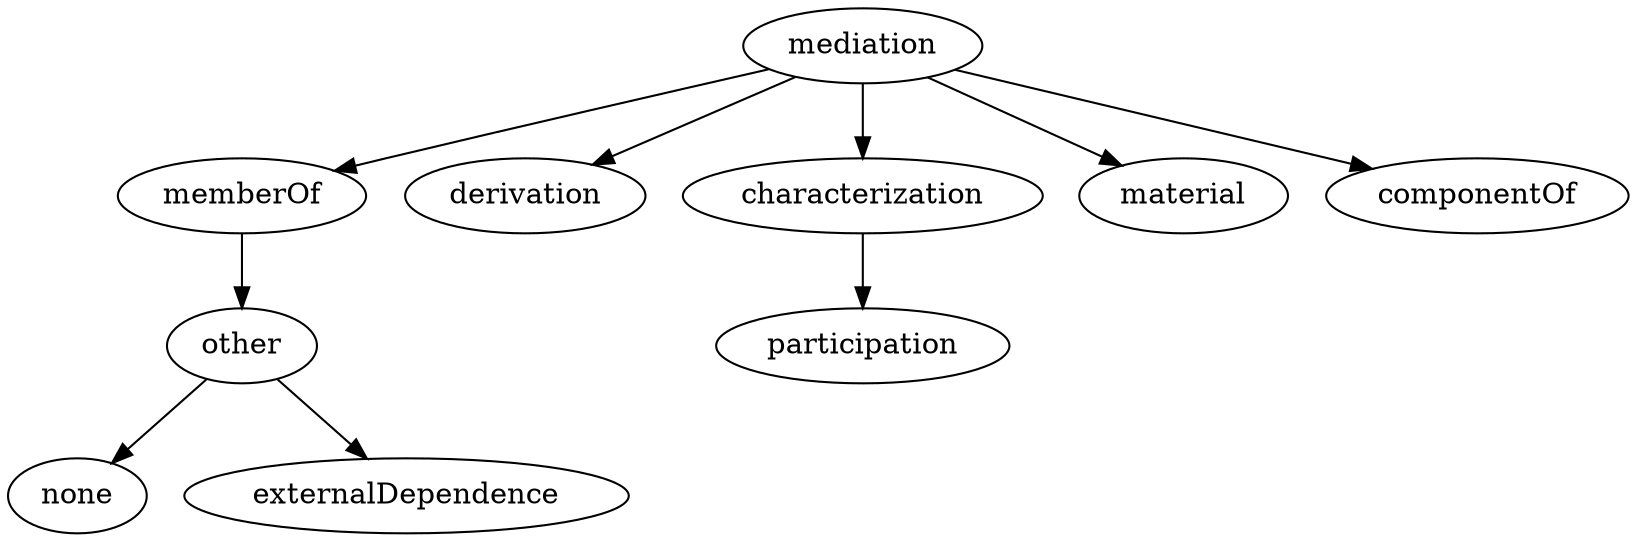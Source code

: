 strict digraph  {
mediation;
memberOf;
derivation;
characterization;
material;
componentOf;
other;
none;
externalDependence;
participation;
mediation -> memberOf;
mediation -> derivation;
mediation -> characterization;
mediation -> material;
mediation -> componentOf;
memberOf -> other;
characterization -> participation;
other -> none;
other -> externalDependence;
}
